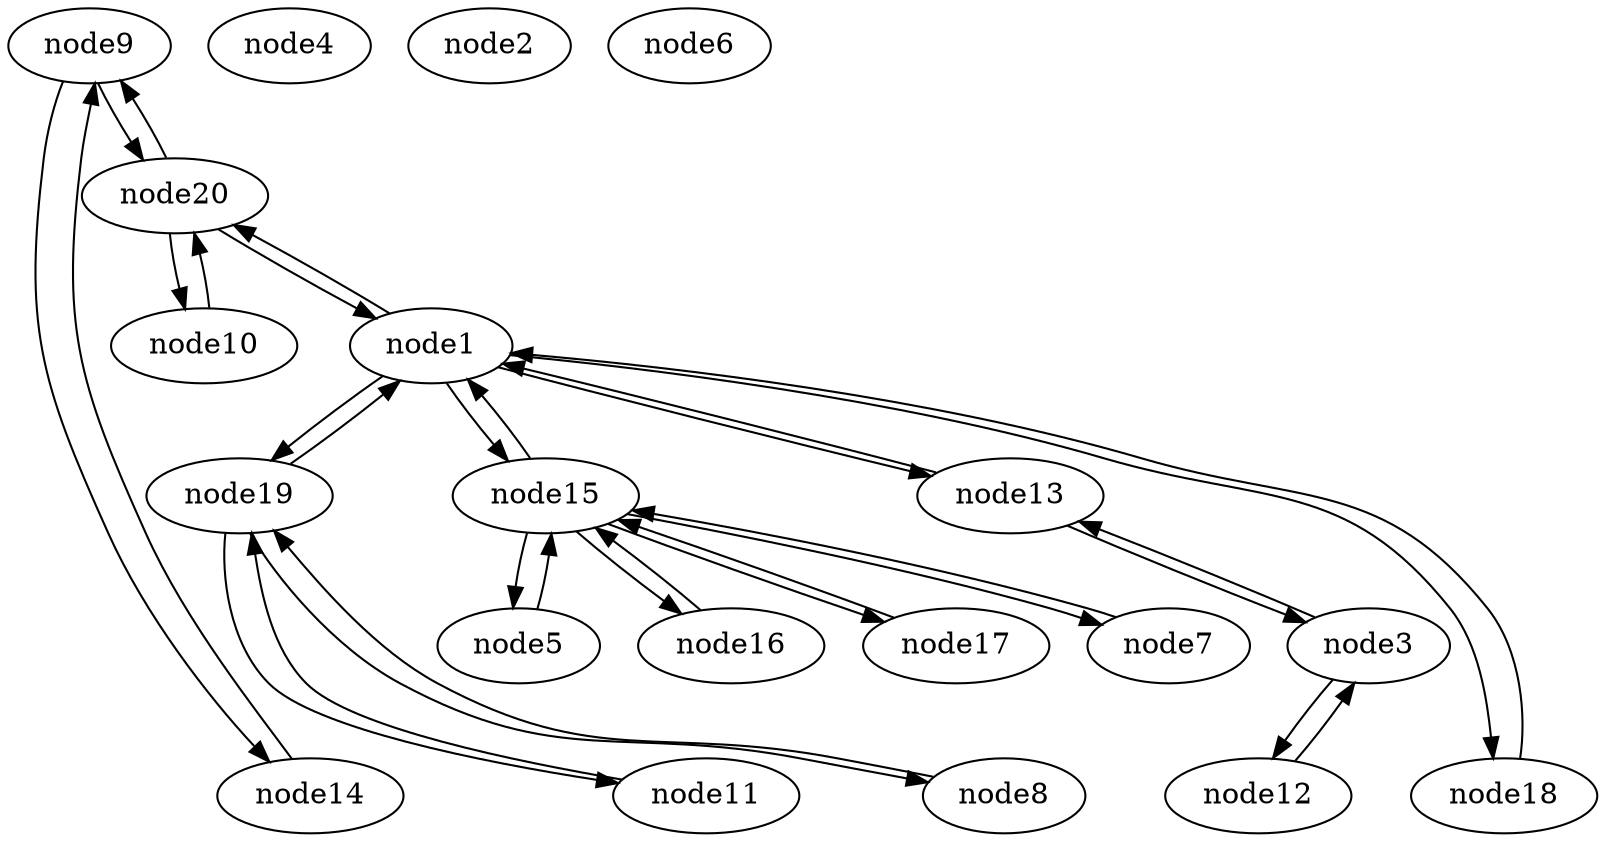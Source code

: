 strict digraph {


	"node9" [  weight=0 ];

	"node9" -> "node14" [  weight=0 ];

	"node9" -> "node20" [  weight=0 ];

	"node14" [  weight=0 ];

	"node14" -> "node9" [  weight=0 ];

	"node10" [  weight=0 ];

	"node10" -> "node20" [  weight=0 ];

	"node12" [  weight=0 ];

	"node12" -> "node3" [  weight=0 ];

	"node19" [  weight=0 ];

	"node19" -> "node11" [  weight=0 ];

	"node19" -> "node1" [  weight=0 ];

	"node19" -> "node8" [  weight=0 ];

	"node8" [  weight=0 ];

	"node8" -> "node19" [  weight=0 ];

	"node5" [  weight=0 ];

	"node5" -> "node15" [  weight=0 ];

	"node16" [  weight=0 ];

	"node16" -> "node15" [  weight=0 ];

	"node17" [  weight=0 ];

	"node17" -> "node15" [  weight=0 ];

	"node4" [  weight=0 ];

	"node20" [  weight=0 ];

	"node20" -> "node1" [  weight=0 ];

	"node20" -> "node9" [  weight=0 ];

	"node20" -> "node10" [  weight=0 ];

	"node2" [  weight=0 ];

	"node3" [  weight=0 ];

	"node3" -> "node12" [  weight=0 ];

	"node3" -> "node13" [  weight=0 ];

	"node11" [  weight=0 ];

	"node11" -> "node19" [  weight=0 ];

	"node7" [  weight=0 ];

	"node7" -> "node15" [  weight=0 ];

	"node18" [  weight=0 ];

	"node18" -> "node1" [  weight=0 ];

	"node13" [  weight=0 ];

	"node13" -> "node1" [  weight=0 ];

	"node13" -> "node3" [  weight=0 ];

	"node15" [  weight=0 ];

	"node15" -> "node7" [  weight=0 ];

	"node15" -> "node16" [  weight=0 ];

	"node15" -> "node17" [  weight=0 ];

	"node15" -> "node1" [  weight=0 ];

	"node15" -> "node5" [  weight=0 ];

	"node1" [  weight=0 ];

	"node1" -> "node15" [  weight=0 ];

	"node1" -> "node18" [  weight=0 ];

	"node1" -> "node19" [  weight=0 ];

	"node1" -> "node20" [  weight=0 ];

	"node1" -> "node13" [  weight=0 ];

	"node6" [  weight=0 ];

}
